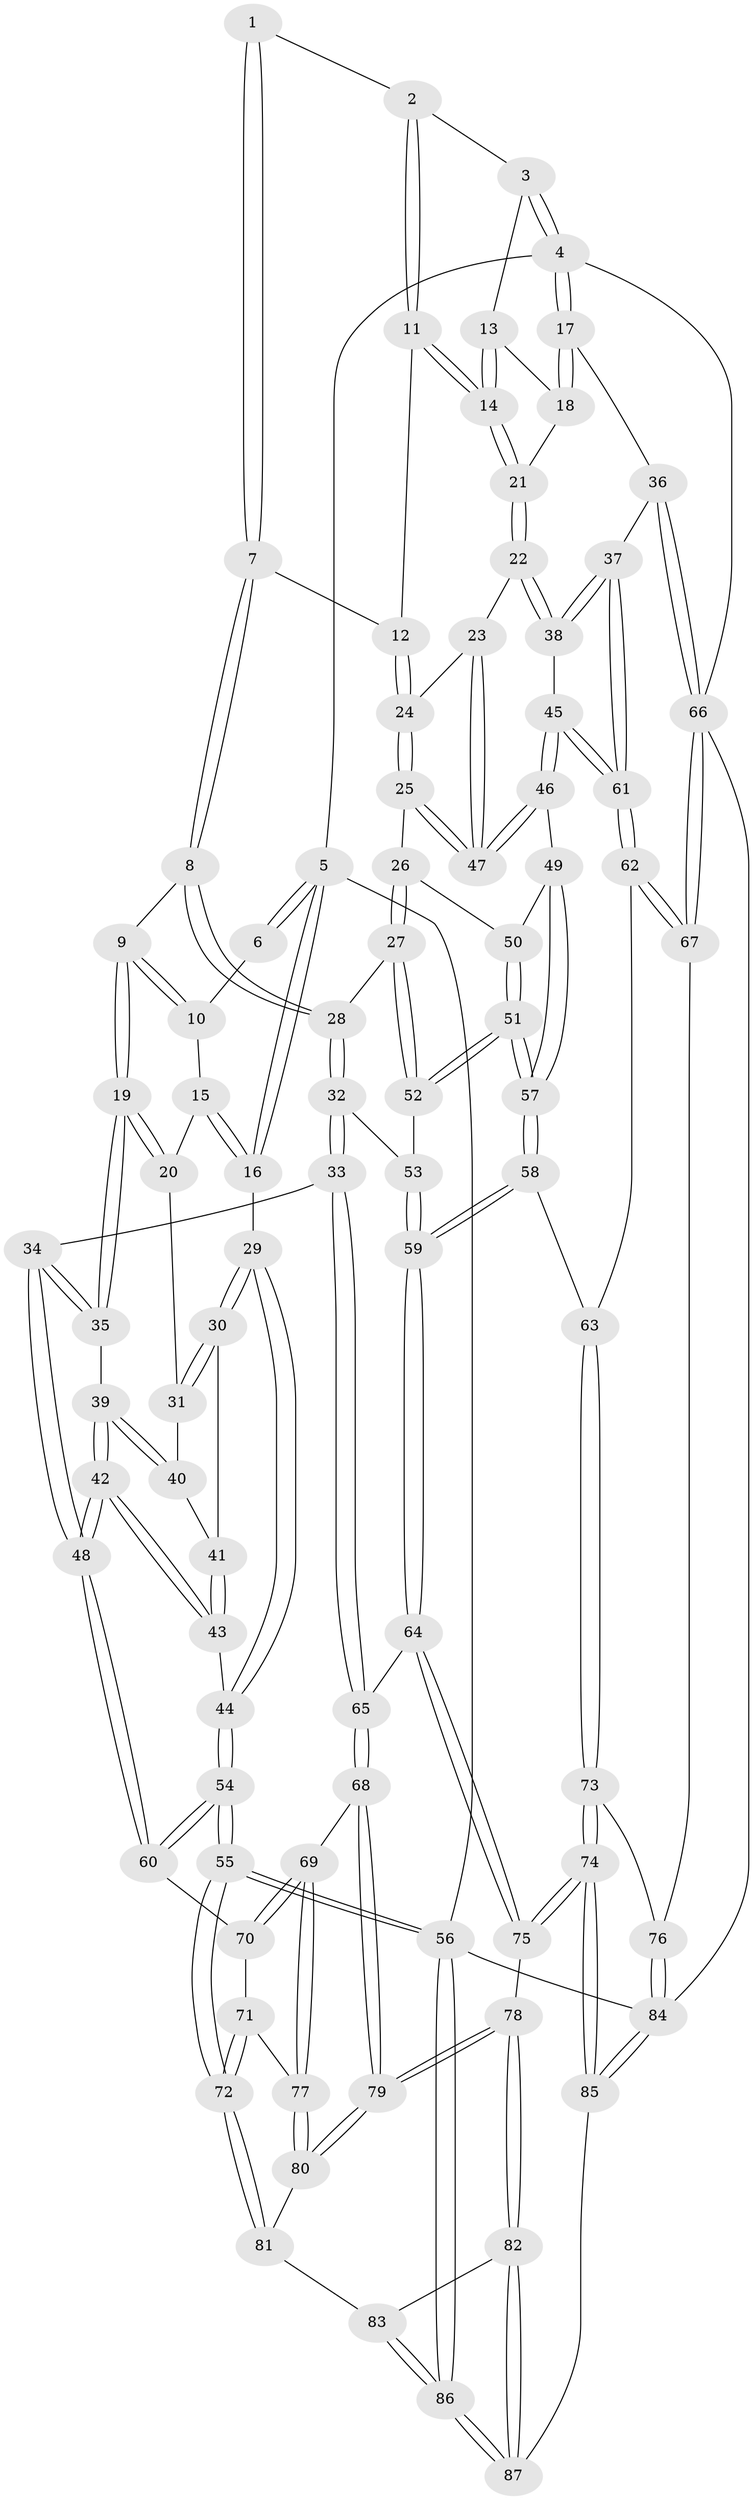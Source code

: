 // Generated by graph-tools (version 1.1) at 2025/51/03/09/25 03:51:06]
// undirected, 87 vertices, 214 edges
graph export_dot {
graph [start="1"]
  node [color=gray90,style=filled];
  1 [pos="+0.4111198428660577+0"];
  2 [pos="+0.626041675947598+0"];
  3 [pos="+0.89916559296666+0"];
  4 [pos="+1+0"];
  5 [pos="+0+0"];
  6 [pos="+0.2008171768096522+0"];
  7 [pos="+0.4500605104713279+0.08826160789847026"];
  8 [pos="+0.4358494038226747+0.1289600437242317"];
  9 [pos="+0.4098585462824555+0.1403268085508695"];
  10 [pos="+0.25331845807653275+0.032439876942521435"];
  11 [pos="+0.6170918782874688+0.038004970518145685"];
  12 [pos="+0.5718996378146474+0.06694128294819748"];
  13 [pos="+0.832424284296008+0"];
  14 [pos="+0.7578035414048122+0.08742824246875353"];
  15 [pos="+0.22522095562191888+0.08508111295623104"];
  16 [pos="+0+0"];
  17 [pos="+1+0.2706988725633807"];
  18 [pos="+0.9409965565361786+0.1372214667973567"];
  19 [pos="+0.37385399800967656+0.1676581758459275"];
  20 [pos="+0.21726518434930572+0.17627112148626908"];
  21 [pos="+0.7557023661236106+0.15327371718412716"];
  22 [pos="+0.7323542430977958+0.2226073706829237"];
  23 [pos="+0.7239335684812575+0.2266769254015241"];
  24 [pos="+0.7201566655387878+0.2281130517511768"];
  25 [pos="+0.6141620456914423+0.2893877123759137"];
  26 [pos="+0.614131432279275+0.2894014641172308"];
  27 [pos="+0.6138323388566672+0.2894672293756879"];
  28 [pos="+0.4522931021202835+0.14674944353933309"];
  29 [pos="+0+0.017804392244150122"];
  30 [pos="+0+0.07871556605746798"];
  31 [pos="+0.2047021876129159+0.18349829588061511"];
  32 [pos="+0.4247440287330591+0.4222678943546008"];
  33 [pos="+0.37455124568748926+0.4402883393438292"];
  34 [pos="+0.3689228030565187+0.43847610469361054"];
  35 [pos="+0.33903717426656066+0.3404299441455653"];
  36 [pos="+1+0.27253818749569864"];
  37 [pos="+1+0.28159037327834097"];
  38 [pos="+0.8272239131833569+0.27933534643962665"];
  39 [pos="+0.2397716068392622+0.2906610928565383"];
  40 [pos="+0.2029668157712793+0.22834313335531586"];
  41 [pos="+0.1521447828124088+0.2874729168549967"];
  42 [pos="+0.15255379668761027+0.4217665622680216"];
  43 [pos="+0.11417341522351392+0.3564454029859049"];
  44 [pos="+0+0.1662556345361583"];
  45 [pos="+0.8310520514986115+0.463373913100694"];
  46 [pos="+0.7845990909314986+0.46049020062800156"];
  47 [pos="+0.7665376645029542+0.4304309642151244"];
  48 [pos="+0.1767261476592451+0.5046959109829913"];
  49 [pos="+0.7453863401965724+0.47273792700462797"];
  50 [pos="+0.6837852567192585+0.41205297406993907"];
  51 [pos="+0.6544268800523714+0.5052660054933276"];
  52 [pos="+0.5516222933738009+0.375250690132545"];
  53 [pos="+0.5129968441103483+0.40090113774052105"];
  54 [pos="+0+0.6589796747869792"];
  55 [pos="+0+0.7884881132204022"];
  56 [pos="+0+1"];
  57 [pos="+0.672063200719943+0.5369568357160506"];
  58 [pos="+0.6496104599126339+0.6359707925451245"];
  59 [pos="+0.5986785757495487+0.6557511643300878"];
  60 [pos="+0.1714577442173762+0.5126190720431041"];
  61 [pos="+0.8676955891059684+0.4926425236106892"];
  62 [pos="+0.8748537106425534+0.5516888452889557"];
  63 [pos="+0.7637815544541519+0.665620786667501"];
  64 [pos="+0.5445947707977257+0.6968970928378927"];
  65 [pos="+0.4645304100770776+0.6915437661152338"];
  66 [pos="+1+0.7416419552755779"];
  67 [pos="+1+0.7431509022698141"];
  68 [pos="+0.41317669619837954+0.7227891251291291"];
  69 [pos="+0.310458947237552+0.7149335508015385"];
  70 [pos="+0.26040765333925997+0.678121442502526"];
  71 [pos="+0.14512444837858018+0.7427866036146045"];
  72 [pos="+0+0.803078265408622"];
  73 [pos="+0.8573484037589034+0.829369806337065"];
  74 [pos="+0.7239079815191739+0.9676616723864506"];
  75 [pos="+0.618271130204747+0.8802602708606675"];
  76 [pos="+0.9593598507378628+0.8213151526600577"];
  77 [pos="+0.2433491100807075+0.8150762656370311"];
  78 [pos="+0.3927529291852296+0.961864601852679"];
  79 [pos="+0.38631575118791356+0.9328809001097425"];
  80 [pos="+0.23220008715760806+0.8427704257187203"];
  81 [pos="+0.1765604099992628+0.8796704447390873"];
  82 [pos="+0.38594460421872967+0.988221218511172"];
  83 [pos="+0.19671553566088357+0.9349665150386037"];
  84 [pos="+0.9485121825647794+1"];
  85 [pos="+0.7194338114200033+1"];
  86 [pos="+0.06505825854148047+1"];
  87 [pos="+0.39499122970553463+1"];
  1 -- 2;
  1 -- 7;
  1 -- 7;
  2 -- 3;
  2 -- 11;
  2 -- 11;
  3 -- 4;
  3 -- 4;
  3 -- 13;
  4 -- 5;
  4 -- 17;
  4 -- 17;
  4 -- 66;
  5 -- 6;
  5 -- 6;
  5 -- 16;
  5 -- 16;
  5 -- 56;
  6 -- 10;
  7 -- 8;
  7 -- 8;
  7 -- 12;
  8 -- 9;
  8 -- 28;
  8 -- 28;
  9 -- 10;
  9 -- 10;
  9 -- 19;
  9 -- 19;
  10 -- 15;
  11 -- 12;
  11 -- 14;
  11 -- 14;
  12 -- 24;
  12 -- 24;
  13 -- 14;
  13 -- 14;
  13 -- 18;
  14 -- 21;
  14 -- 21;
  15 -- 16;
  15 -- 16;
  15 -- 20;
  16 -- 29;
  17 -- 18;
  17 -- 18;
  17 -- 36;
  18 -- 21;
  19 -- 20;
  19 -- 20;
  19 -- 35;
  19 -- 35;
  20 -- 31;
  21 -- 22;
  21 -- 22;
  22 -- 23;
  22 -- 38;
  22 -- 38;
  23 -- 24;
  23 -- 47;
  23 -- 47;
  24 -- 25;
  24 -- 25;
  25 -- 26;
  25 -- 47;
  25 -- 47;
  26 -- 27;
  26 -- 27;
  26 -- 50;
  27 -- 28;
  27 -- 52;
  27 -- 52;
  28 -- 32;
  28 -- 32;
  29 -- 30;
  29 -- 30;
  29 -- 44;
  29 -- 44;
  30 -- 31;
  30 -- 31;
  30 -- 41;
  31 -- 40;
  32 -- 33;
  32 -- 33;
  32 -- 53;
  33 -- 34;
  33 -- 65;
  33 -- 65;
  34 -- 35;
  34 -- 35;
  34 -- 48;
  34 -- 48;
  35 -- 39;
  36 -- 37;
  36 -- 66;
  36 -- 66;
  37 -- 38;
  37 -- 38;
  37 -- 61;
  37 -- 61;
  38 -- 45;
  39 -- 40;
  39 -- 40;
  39 -- 42;
  39 -- 42;
  40 -- 41;
  41 -- 43;
  41 -- 43;
  42 -- 43;
  42 -- 43;
  42 -- 48;
  42 -- 48;
  43 -- 44;
  44 -- 54;
  44 -- 54;
  45 -- 46;
  45 -- 46;
  45 -- 61;
  45 -- 61;
  46 -- 47;
  46 -- 47;
  46 -- 49;
  48 -- 60;
  48 -- 60;
  49 -- 50;
  49 -- 57;
  49 -- 57;
  50 -- 51;
  50 -- 51;
  51 -- 52;
  51 -- 52;
  51 -- 57;
  51 -- 57;
  52 -- 53;
  53 -- 59;
  53 -- 59;
  54 -- 55;
  54 -- 55;
  54 -- 60;
  54 -- 60;
  55 -- 56;
  55 -- 56;
  55 -- 72;
  55 -- 72;
  56 -- 86;
  56 -- 86;
  56 -- 84;
  57 -- 58;
  57 -- 58;
  58 -- 59;
  58 -- 59;
  58 -- 63;
  59 -- 64;
  59 -- 64;
  60 -- 70;
  61 -- 62;
  61 -- 62;
  62 -- 63;
  62 -- 67;
  62 -- 67;
  63 -- 73;
  63 -- 73;
  64 -- 65;
  64 -- 75;
  64 -- 75;
  65 -- 68;
  65 -- 68;
  66 -- 67;
  66 -- 67;
  66 -- 84;
  67 -- 76;
  68 -- 69;
  68 -- 79;
  68 -- 79;
  69 -- 70;
  69 -- 70;
  69 -- 77;
  69 -- 77;
  70 -- 71;
  71 -- 72;
  71 -- 72;
  71 -- 77;
  72 -- 81;
  72 -- 81;
  73 -- 74;
  73 -- 74;
  73 -- 76;
  74 -- 75;
  74 -- 75;
  74 -- 85;
  74 -- 85;
  75 -- 78;
  76 -- 84;
  76 -- 84;
  77 -- 80;
  77 -- 80;
  78 -- 79;
  78 -- 79;
  78 -- 82;
  78 -- 82;
  79 -- 80;
  79 -- 80;
  80 -- 81;
  81 -- 83;
  82 -- 83;
  82 -- 87;
  82 -- 87;
  83 -- 86;
  83 -- 86;
  84 -- 85;
  84 -- 85;
  85 -- 87;
  86 -- 87;
  86 -- 87;
}
